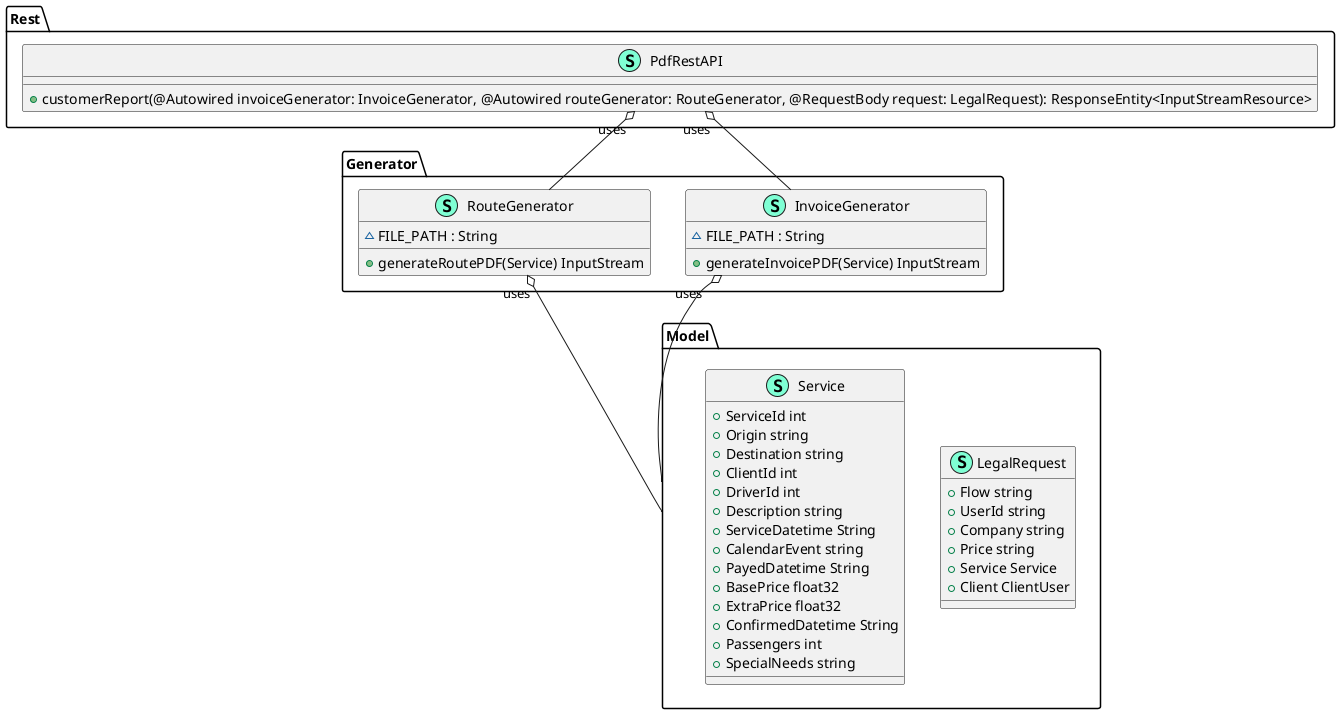 @startuml
namespace Rest {
    class PdfRestAPI << (S,Aquamarine) >> {
        + customerReport(@Autowired invoiceGenerator: InvoiceGenerator, @Autowired routeGenerator: RouteGenerator, @RequestBody request: LegalRequest): ResponseEntity<InputStreamResource>
    }
}



namespace Generator {
    class InvoiceGenerator << (S,Aquamarine) >> {
        ~ FILE_PATH : String
        + generateInvoicePDF(Service) InputStream
    }
    class RouteGenerator << (S,Aquamarine) >> {
        ~ FILE_PATH : String
        + generateRoutePDF(Service) InputStream
    }
}



namespace Model {
    class LegalRequest << (S,Aquamarine) >> {
        + Flow string
        + UserId string
        + Company string
        + Price string
        + Service Service
        + Client ClientUser

    }

    class Service << (S,Aquamarine) >> {
        + ServiceId int
        + Origin string
        + Destination string
        + ClientId int
        + DriverId int
        + Description string
        + ServiceDatetime String
        + CalendarEvent string
        + PayedDatetime String
        + BasePrice float32
        + ExtraPrice float32
        + ConfirmedDatetime String
        + Passengers int
        + SpecialNeeds string

    }

}


"Rest.PdfRestAPI""uses" o-- "Generator.RouteGenerator"
"Rest.PdfRestAPI""uses" o-- "Generator.InvoiceGenerator"
"Generator.InvoiceGenerator""uses" o-- "Model"
"Generator.RouteGenerator""uses" o-- "Model"


@enduml
